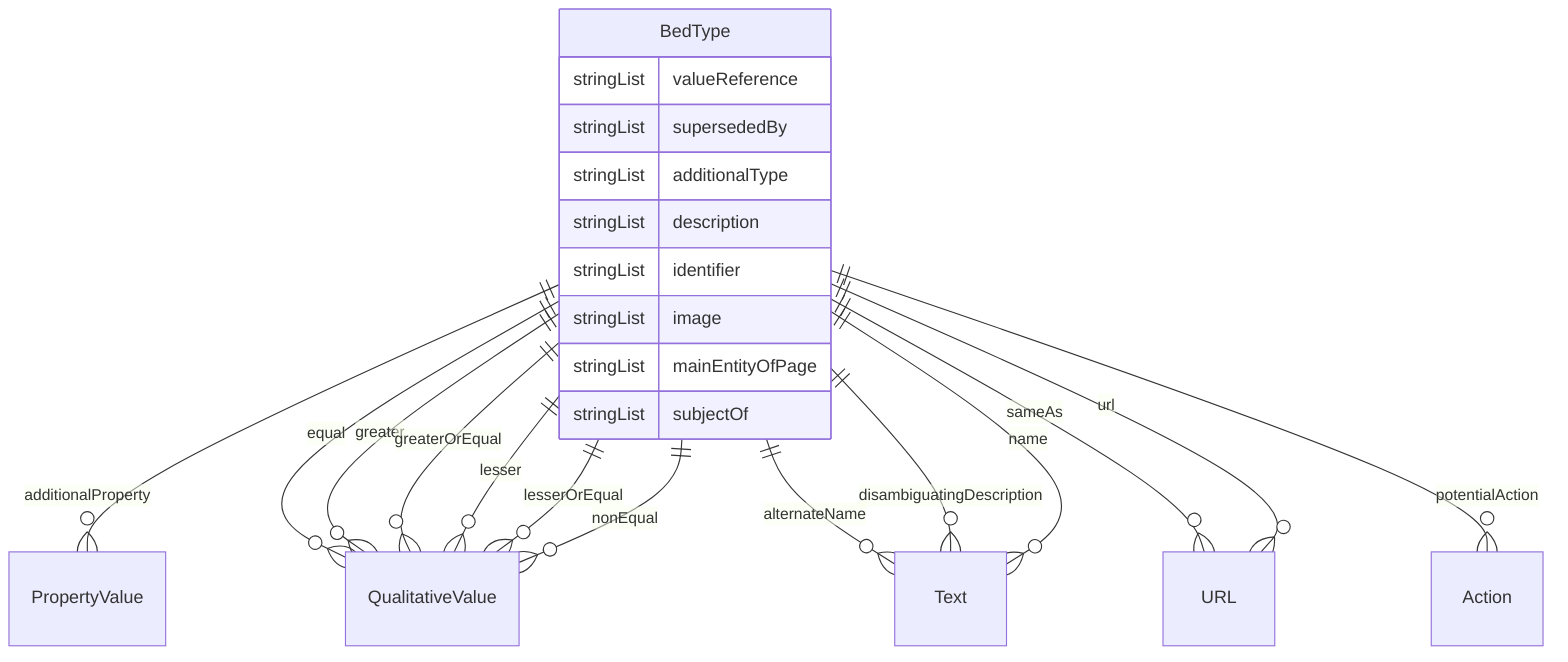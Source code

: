 erDiagram
BedType {
    stringList valueReference  
    stringList supersededBy  
    stringList additionalType  
    stringList description  
    stringList identifier  
    stringList image  
    stringList mainEntityOfPage  
    stringList subjectOf  
}

BedType ||--}o PropertyValue : "additionalProperty"
BedType ||--}o QualitativeValue : "equal"
BedType ||--}o QualitativeValue : "greater"
BedType ||--}o QualitativeValue : "greaterOrEqual"
BedType ||--}o QualitativeValue : "lesser"
BedType ||--}o QualitativeValue : "lesserOrEqual"
BedType ||--}o QualitativeValue : "nonEqual"
BedType ||--}o Text : "alternateName"
BedType ||--}o Text : "disambiguatingDescription"
BedType ||--}o Text : "name"
BedType ||--}o URL : "sameAs"
BedType ||--}o Action : "potentialAction"
BedType ||--}o URL : "url"